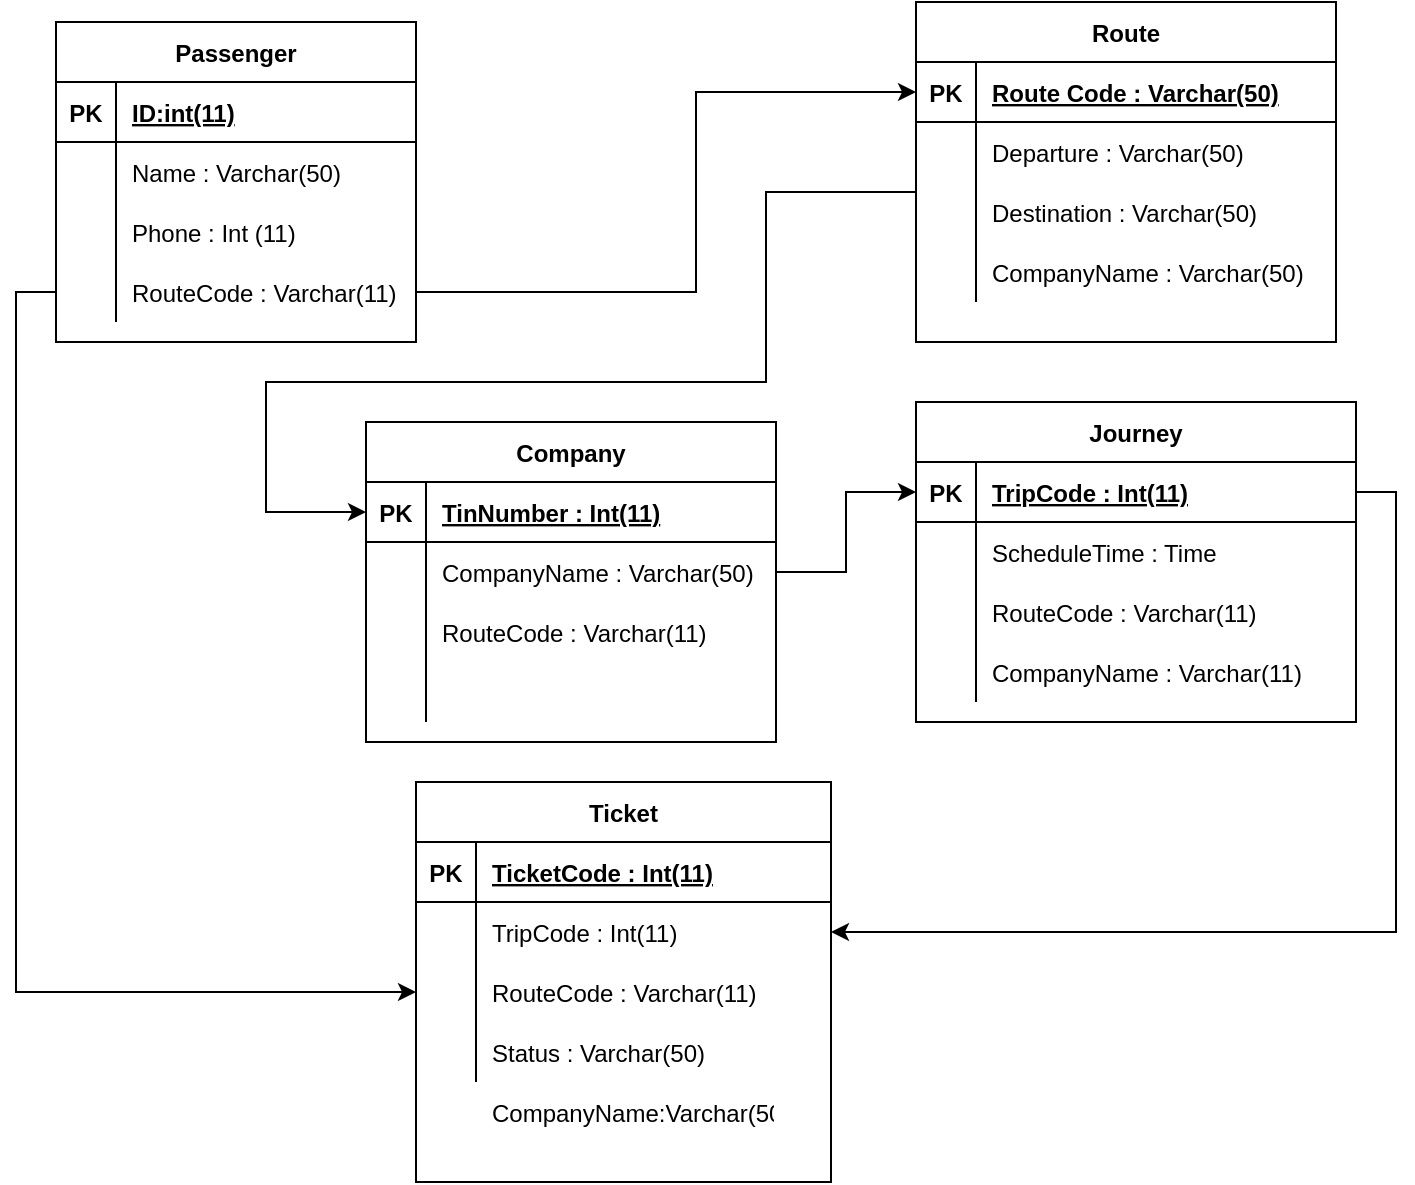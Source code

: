 <mxfile version="14.6.13" type="github">
  <diagram id="k3ZTsZZ2fHjCqm_ODI6S" name="Page-1">
    <mxGraphModel dx="1360" dy="598" grid="1" gridSize="10" guides="1" tooltips="1" connect="1" arrows="1" fold="1" page="1" pageScale="1" pageWidth="2339" pageHeight="3300" math="0" shadow="0">
      <root>
        <mxCell id="0" />
        <mxCell id="1" parent="0" />
        <mxCell id="_PAfrLWKHHTyLRyNxyh0-1" value="Passenger" style="shape=table;startSize=30;container=1;collapsible=1;childLayout=tableLayout;fixedRows=1;rowLines=0;fontStyle=1;align=center;resizeLast=1;" parent="1" vertex="1">
          <mxGeometry x="265" y="130" width="180" height="160" as="geometry" />
        </mxCell>
        <mxCell id="_PAfrLWKHHTyLRyNxyh0-2" value="" style="shape=partialRectangle;collapsible=0;dropTarget=0;pointerEvents=0;fillColor=none;top=0;left=0;bottom=1;right=0;points=[[0,0.5],[1,0.5]];portConstraint=eastwest;" parent="_PAfrLWKHHTyLRyNxyh0-1" vertex="1">
          <mxGeometry y="30" width="180" height="30" as="geometry" />
        </mxCell>
        <mxCell id="_PAfrLWKHHTyLRyNxyh0-3" value="PK" style="shape=partialRectangle;connectable=0;fillColor=none;top=0;left=0;bottom=0;right=0;fontStyle=1;overflow=hidden;" parent="_PAfrLWKHHTyLRyNxyh0-2" vertex="1">
          <mxGeometry width="30" height="30" as="geometry" />
        </mxCell>
        <mxCell id="_PAfrLWKHHTyLRyNxyh0-4" value="ID:int(11)" style="shape=partialRectangle;connectable=0;fillColor=none;top=0;left=0;bottom=0;right=0;align=left;spacingLeft=6;fontStyle=5;overflow=hidden;" parent="_PAfrLWKHHTyLRyNxyh0-2" vertex="1">
          <mxGeometry x="30" width="150" height="30" as="geometry" />
        </mxCell>
        <mxCell id="_PAfrLWKHHTyLRyNxyh0-5" value="" style="shape=partialRectangle;collapsible=0;dropTarget=0;pointerEvents=0;fillColor=none;top=0;left=0;bottom=0;right=0;points=[[0,0.5],[1,0.5]];portConstraint=eastwest;" parent="_PAfrLWKHHTyLRyNxyh0-1" vertex="1">
          <mxGeometry y="60" width="180" height="30" as="geometry" />
        </mxCell>
        <mxCell id="_PAfrLWKHHTyLRyNxyh0-6" value="" style="shape=partialRectangle;connectable=0;fillColor=none;top=0;left=0;bottom=0;right=0;editable=1;overflow=hidden;" parent="_PAfrLWKHHTyLRyNxyh0-5" vertex="1">
          <mxGeometry width="30" height="30" as="geometry" />
        </mxCell>
        <mxCell id="_PAfrLWKHHTyLRyNxyh0-7" value="Name : Varchar(50)" style="shape=partialRectangle;connectable=0;fillColor=none;top=0;left=0;bottom=0;right=0;align=left;spacingLeft=6;overflow=hidden;" parent="_PAfrLWKHHTyLRyNxyh0-5" vertex="1">
          <mxGeometry x="30" width="150" height="30" as="geometry" />
        </mxCell>
        <mxCell id="_PAfrLWKHHTyLRyNxyh0-8" value="" style="shape=partialRectangle;collapsible=0;dropTarget=0;pointerEvents=0;fillColor=none;top=0;left=0;bottom=0;right=0;points=[[0,0.5],[1,0.5]];portConstraint=eastwest;" parent="_PAfrLWKHHTyLRyNxyh0-1" vertex="1">
          <mxGeometry y="90" width="180" height="30" as="geometry" />
        </mxCell>
        <mxCell id="_PAfrLWKHHTyLRyNxyh0-9" value="" style="shape=partialRectangle;connectable=0;fillColor=none;top=0;left=0;bottom=0;right=0;editable=1;overflow=hidden;" parent="_PAfrLWKHHTyLRyNxyh0-8" vertex="1">
          <mxGeometry width="30" height="30" as="geometry" />
        </mxCell>
        <mxCell id="_PAfrLWKHHTyLRyNxyh0-10" value="Phone : Int (11)" style="shape=partialRectangle;connectable=0;fillColor=none;top=0;left=0;bottom=0;right=0;align=left;spacingLeft=6;overflow=hidden;" parent="_PAfrLWKHHTyLRyNxyh0-8" vertex="1">
          <mxGeometry x="30" width="150" height="30" as="geometry" />
        </mxCell>
        <mxCell id="_PAfrLWKHHTyLRyNxyh0-11" value="" style="shape=partialRectangle;collapsible=0;dropTarget=0;pointerEvents=0;fillColor=none;top=0;left=0;bottom=0;right=0;points=[[0,0.5],[1,0.5]];portConstraint=eastwest;" parent="_PAfrLWKHHTyLRyNxyh0-1" vertex="1">
          <mxGeometry y="120" width="180" height="30" as="geometry" />
        </mxCell>
        <mxCell id="_PAfrLWKHHTyLRyNxyh0-12" value="" style="shape=partialRectangle;connectable=0;fillColor=none;top=0;left=0;bottom=0;right=0;editable=1;overflow=hidden;" parent="_PAfrLWKHHTyLRyNxyh0-11" vertex="1">
          <mxGeometry width="30" height="30" as="geometry" />
        </mxCell>
        <mxCell id="_PAfrLWKHHTyLRyNxyh0-13" value="RouteCode : Varchar(11)" style="shape=partialRectangle;connectable=0;fillColor=none;top=0;left=0;bottom=0;right=0;align=left;spacingLeft=6;overflow=hidden;" parent="_PAfrLWKHHTyLRyNxyh0-11" vertex="1">
          <mxGeometry x="30" width="150" height="30" as="geometry" />
        </mxCell>
        <mxCell id="_PAfrLWKHHTyLRyNxyh0-14" value="Route" style="shape=table;startSize=30;container=1;collapsible=1;childLayout=tableLayout;fixedRows=1;rowLines=0;fontStyle=1;align=center;resizeLast=1;" parent="1" vertex="1">
          <mxGeometry x="695" y="120" width="210" height="170" as="geometry" />
        </mxCell>
        <mxCell id="_PAfrLWKHHTyLRyNxyh0-15" value="" style="shape=partialRectangle;collapsible=0;dropTarget=0;pointerEvents=0;fillColor=none;top=0;left=0;bottom=1;right=0;points=[[0,0.5],[1,0.5]];portConstraint=eastwest;" parent="_PAfrLWKHHTyLRyNxyh0-14" vertex="1">
          <mxGeometry y="30" width="210" height="30" as="geometry" />
        </mxCell>
        <mxCell id="_PAfrLWKHHTyLRyNxyh0-16" value="PK" style="shape=partialRectangle;connectable=0;fillColor=none;top=0;left=0;bottom=0;right=0;fontStyle=1;overflow=hidden;" parent="_PAfrLWKHHTyLRyNxyh0-15" vertex="1">
          <mxGeometry width="30" height="30" as="geometry" />
        </mxCell>
        <mxCell id="_PAfrLWKHHTyLRyNxyh0-17" value="Route Code : Varchar(50)" style="shape=partialRectangle;connectable=0;fillColor=none;top=0;left=0;bottom=0;right=0;align=left;spacingLeft=6;fontStyle=5;overflow=hidden;" parent="_PAfrLWKHHTyLRyNxyh0-15" vertex="1">
          <mxGeometry x="30" width="180" height="30" as="geometry" />
        </mxCell>
        <mxCell id="_PAfrLWKHHTyLRyNxyh0-18" value="" style="shape=partialRectangle;collapsible=0;dropTarget=0;pointerEvents=0;fillColor=none;top=0;left=0;bottom=0;right=0;points=[[0,0.5],[1,0.5]];portConstraint=eastwest;" parent="_PAfrLWKHHTyLRyNxyh0-14" vertex="1">
          <mxGeometry y="60" width="210" height="30" as="geometry" />
        </mxCell>
        <mxCell id="_PAfrLWKHHTyLRyNxyh0-19" value="" style="shape=partialRectangle;connectable=0;fillColor=none;top=0;left=0;bottom=0;right=0;editable=1;overflow=hidden;" parent="_PAfrLWKHHTyLRyNxyh0-18" vertex="1">
          <mxGeometry width="30" height="30" as="geometry" />
        </mxCell>
        <mxCell id="_PAfrLWKHHTyLRyNxyh0-20" value="Departure : Varchar(50)" style="shape=partialRectangle;connectable=0;fillColor=none;top=0;left=0;bottom=0;right=0;align=left;spacingLeft=6;overflow=hidden;" parent="_PAfrLWKHHTyLRyNxyh0-18" vertex="1">
          <mxGeometry x="30" width="180" height="30" as="geometry" />
        </mxCell>
        <mxCell id="_PAfrLWKHHTyLRyNxyh0-21" value="" style="shape=partialRectangle;collapsible=0;dropTarget=0;pointerEvents=0;fillColor=none;top=0;left=0;bottom=0;right=0;points=[[0,0.5],[1,0.5]];portConstraint=eastwest;" parent="_PAfrLWKHHTyLRyNxyh0-14" vertex="1">
          <mxGeometry y="90" width="210" height="30" as="geometry" />
        </mxCell>
        <mxCell id="_PAfrLWKHHTyLRyNxyh0-22" value="" style="shape=partialRectangle;connectable=0;fillColor=none;top=0;left=0;bottom=0;right=0;editable=1;overflow=hidden;" parent="_PAfrLWKHHTyLRyNxyh0-21" vertex="1">
          <mxGeometry width="30" height="30" as="geometry" />
        </mxCell>
        <mxCell id="_PAfrLWKHHTyLRyNxyh0-23" value="Destination : Varchar(50)" style="shape=partialRectangle;connectable=0;fillColor=none;top=0;left=0;bottom=0;right=0;align=left;spacingLeft=6;overflow=hidden;" parent="_PAfrLWKHHTyLRyNxyh0-21" vertex="1">
          <mxGeometry x="30" width="180" height="30" as="geometry" />
        </mxCell>
        <mxCell id="_PAfrLWKHHTyLRyNxyh0-24" value="" style="shape=partialRectangle;collapsible=0;dropTarget=0;pointerEvents=0;fillColor=none;top=0;left=0;bottom=0;right=0;points=[[0,0.5],[1,0.5]];portConstraint=eastwest;" parent="_PAfrLWKHHTyLRyNxyh0-14" vertex="1">
          <mxGeometry y="120" width="210" height="30" as="geometry" />
        </mxCell>
        <mxCell id="_PAfrLWKHHTyLRyNxyh0-25" value="" style="shape=partialRectangle;connectable=0;fillColor=none;top=0;left=0;bottom=0;right=0;editable=1;overflow=hidden;" parent="_PAfrLWKHHTyLRyNxyh0-24" vertex="1">
          <mxGeometry width="30" height="30" as="geometry" />
        </mxCell>
        <mxCell id="_PAfrLWKHHTyLRyNxyh0-26" value="CompanyName : Varchar(50)" style="shape=partialRectangle;connectable=0;fillColor=none;top=0;left=0;bottom=0;right=0;align=left;spacingLeft=6;overflow=hidden;" parent="_PAfrLWKHHTyLRyNxyh0-24" vertex="1">
          <mxGeometry x="30" width="180" height="30" as="geometry" />
        </mxCell>
        <mxCell id="_PAfrLWKHHTyLRyNxyh0-30" value="Company" style="shape=table;startSize=30;container=1;collapsible=1;childLayout=tableLayout;fixedRows=1;rowLines=0;fontStyle=1;align=center;resizeLast=1;" parent="1" vertex="1">
          <mxGeometry x="420" y="330" width="205" height="160" as="geometry" />
        </mxCell>
        <mxCell id="_PAfrLWKHHTyLRyNxyh0-31" value="" style="shape=partialRectangle;collapsible=0;dropTarget=0;pointerEvents=0;fillColor=none;top=0;left=0;bottom=1;right=0;points=[[0,0.5],[1,0.5]];portConstraint=eastwest;" parent="_PAfrLWKHHTyLRyNxyh0-30" vertex="1">
          <mxGeometry y="30" width="205" height="30" as="geometry" />
        </mxCell>
        <mxCell id="_PAfrLWKHHTyLRyNxyh0-32" value="PK" style="shape=partialRectangle;connectable=0;fillColor=none;top=0;left=0;bottom=0;right=0;fontStyle=1;overflow=hidden;" parent="_PAfrLWKHHTyLRyNxyh0-31" vertex="1">
          <mxGeometry width="30" height="30" as="geometry" />
        </mxCell>
        <mxCell id="_PAfrLWKHHTyLRyNxyh0-33" value="TinNumber : Int(11)" style="shape=partialRectangle;connectable=0;fillColor=none;top=0;left=0;bottom=0;right=0;align=left;spacingLeft=6;fontStyle=5;overflow=hidden;" parent="_PAfrLWKHHTyLRyNxyh0-31" vertex="1">
          <mxGeometry x="30" width="175" height="30" as="geometry" />
        </mxCell>
        <mxCell id="_PAfrLWKHHTyLRyNxyh0-34" value="" style="shape=partialRectangle;collapsible=0;dropTarget=0;pointerEvents=0;fillColor=none;top=0;left=0;bottom=0;right=0;points=[[0,0.5],[1,0.5]];portConstraint=eastwest;" parent="_PAfrLWKHHTyLRyNxyh0-30" vertex="1">
          <mxGeometry y="60" width="205" height="30" as="geometry" />
        </mxCell>
        <mxCell id="_PAfrLWKHHTyLRyNxyh0-35" value="" style="shape=partialRectangle;connectable=0;fillColor=none;top=0;left=0;bottom=0;right=0;editable=1;overflow=hidden;" parent="_PAfrLWKHHTyLRyNxyh0-34" vertex="1">
          <mxGeometry width="30" height="30" as="geometry" />
        </mxCell>
        <mxCell id="_PAfrLWKHHTyLRyNxyh0-36" value="CompanyName : Varchar(50)" style="shape=partialRectangle;connectable=0;fillColor=none;top=0;left=0;bottom=0;right=0;align=left;spacingLeft=6;overflow=hidden;" parent="_PAfrLWKHHTyLRyNxyh0-34" vertex="1">
          <mxGeometry x="30" width="175" height="30" as="geometry" />
        </mxCell>
        <mxCell id="_PAfrLWKHHTyLRyNxyh0-37" value="" style="shape=partialRectangle;collapsible=0;dropTarget=0;pointerEvents=0;fillColor=none;top=0;left=0;bottom=0;right=0;points=[[0,0.5],[1,0.5]];portConstraint=eastwest;" parent="_PAfrLWKHHTyLRyNxyh0-30" vertex="1">
          <mxGeometry y="90" width="205" height="30" as="geometry" />
        </mxCell>
        <mxCell id="_PAfrLWKHHTyLRyNxyh0-38" value="" style="shape=partialRectangle;connectable=0;fillColor=none;top=0;left=0;bottom=0;right=0;editable=1;overflow=hidden;" parent="_PAfrLWKHHTyLRyNxyh0-37" vertex="1">
          <mxGeometry width="30" height="30" as="geometry" />
        </mxCell>
        <mxCell id="_PAfrLWKHHTyLRyNxyh0-39" value="RouteCode : Varchar(11)" style="shape=partialRectangle;connectable=0;fillColor=none;top=0;left=0;bottom=0;right=0;align=left;spacingLeft=6;overflow=hidden;" parent="_PAfrLWKHHTyLRyNxyh0-37" vertex="1">
          <mxGeometry x="30" width="175" height="30" as="geometry" />
        </mxCell>
        <mxCell id="_PAfrLWKHHTyLRyNxyh0-40" value="" style="shape=partialRectangle;collapsible=0;dropTarget=0;pointerEvents=0;fillColor=none;top=0;left=0;bottom=0;right=0;points=[[0,0.5],[1,0.5]];portConstraint=eastwest;" parent="_PAfrLWKHHTyLRyNxyh0-30" vertex="1">
          <mxGeometry y="120" width="205" height="30" as="geometry" />
        </mxCell>
        <mxCell id="_PAfrLWKHHTyLRyNxyh0-41" value="" style="shape=partialRectangle;connectable=0;fillColor=none;top=0;left=0;bottom=0;right=0;editable=1;overflow=hidden;" parent="_PAfrLWKHHTyLRyNxyh0-40" vertex="1">
          <mxGeometry width="30" height="30" as="geometry" />
        </mxCell>
        <mxCell id="_PAfrLWKHHTyLRyNxyh0-42" value="" style="shape=partialRectangle;connectable=0;fillColor=none;top=0;left=0;bottom=0;right=0;align=left;spacingLeft=6;overflow=hidden;" parent="_PAfrLWKHHTyLRyNxyh0-40" vertex="1">
          <mxGeometry x="30" width="175" height="30" as="geometry" />
        </mxCell>
        <mxCell id="_PAfrLWKHHTyLRyNxyh0-43" value="Journey" style="shape=table;startSize=30;container=1;collapsible=1;childLayout=tableLayout;fixedRows=1;rowLines=0;fontStyle=1;align=center;resizeLast=1;" parent="1" vertex="1">
          <mxGeometry x="695" y="320" width="220" height="160" as="geometry" />
        </mxCell>
        <mxCell id="_PAfrLWKHHTyLRyNxyh0-44" value="" style="shape=partialRectangle;collapsible=0;dropTarget=0;pointerEvents=0;fillColor=none;top=0;left=0;bottom=1;right=0;points=[[0,0.5],[1,0.5]];portConstraint=eastwest;" parent="_PAfrLWKHHTyLRyNxyh0-43" vertex="1">
          <mxGeometry y="30" width="220" height="30" as="geometry" />
        </mxCell>
        <mxCell id="_PAfrLWKHHTyLRyNxyh0-45" value="PK" style="shape=partialRectangle;connectable=0;fillColor=none;top=0;left=0;bottom=0;right=0;fontStyle=1;overflow=hidden;" parent="_PAfrLWKHHTyLRyNxyh0-44" vertex="1">
          <mxGeometry width="30" height="30" as="geometry" />
        </mxCell>
        <mxCell id="_PAfrLWKHHTyLRyNxyh0-46" value="TripCode : Int(11)" style="shape=partialRectangle;connectable=0;fillColor=none;top=0;left=0;bottom=0;right=0;align=left;spacingLeft=6;fontStyle=5;overflow=hidden;" parent="_PAfrLWKHHTyLRyNxyh0-44" vertex="1">
          <mxGeometry x="30" width="190" height="30" as="geometry" />
        </mxCell>
        <mxCell id="_PAfrLWKHHTyLRyNxyh0-47" value="" style="shape=partialRectangle;collapsible=0;dropTarget=0;pointerEvents=0;fillColor=none;top=0;left=0;bottom=0;right=0;points=[[0,0.5],[1,0.5]];portConstraint=eastwest;" parent="_PAfrLWKHHTyLRyNxyh0-43" vertex="1">
          <mxGeometry y="60" width="220" height="30" as="geometry" />
        </mxCell>
        <mxCell id="_PAfrLWKHHTyLRyNxyh0-48" value="" style="shape=partialRectangle;connectable=0;fillColor=none;top=0;left=0;bottom=0;right=0;editable=1;overflow=hidden;" parent="_PAfrLWKHHTyLRyNxyh0-47" vertex="1">
          <mxGeometry width="30" height="30" as="geometry" />
        </mxCell>
        <mxCell id="_PAfrLWKHHTyLRyNxyh0-49" value="ScheduleTime : Time" style="shape=partialRectangle;connectable=0;fillColor=none;top=0;left=0;bottom=0;right=0;align=left;spacingLeft=6;overflow=hidden;" parent="_PAfrLWKHHTyLRyNxyh0-47" vertex="1">
          <mxGeometry x="30" width="190" height="30" as="geometry" />
        </mxCell>
        <mxCell id="_PAfrLWKHHTyLRyNxyh0-50" value="" style="shape=partialRectangle;collapsible=0;dropTarget=0;pointerEvents=0;fillColor=none;top=0;left=0;bottom=0;right=0;points=[[0,0.5],[1,0.5]];portConstraint=eastwest;" parent="_PAfrLWKHHTyLRyNxyh0-43" vertex="1">
          <mxGeometry y="90" width="220" height="30" as="geometry" />
        </mxCell>
        <mxCell id="_PAfrLWKHHTyLRyNxyh0-51" value="" style="shape=partialRectangle;connectable=0;fillColor=none;top=0;left=0;bottom=0;right=0;editable=1;overflow=hidden;" parent="_PAfrLWKHHTyLRyNxyh0-50" vertex="1">
          <mxGeometry width="30" height="30" as="geometry" />
        </mxCell>
        <mxCell id="_PAfrLWKHHTyLRyNxyh0-52" value="RouteCode : Varchar(11)" style="shape=partialRectangle;connectable=0;fillColor=none;top=0;left=0;bottom=0;right=0;align=left;spacingLeft=6;overflow=hidden;" parent="_PAfrLWKHHTyLRyNxyh0-50" vertex="1">
          <mxGeometry x="30" width="190" height="30" as="geometry" />
        </mxCell>
        <mxCell id="_PAfrLWKHHTyLRyNxyh0-53" value="" style="shape=partialRectangle;collapsible=0;dropTarget=0;pointerEvents=0;fillColor=none;top=0;left=0;bottom=0;right=0;points=[[0,0.5],[1,0.5]];portConstraint=eastwest;" parent="_PAfrLWKHHTyLRyNxyh0-43" vertex="1">
          <mxGeometry y="120" width="220" height="30" as="geometry" />
        </mxCell>
        <mxCell id="_PAfrLWKHHTyLRyNxyh0-54" value="" style="shape=partialRectangle;connectable=0;fillColor=none;top=0;left=0;bottom=0;right=0;editable=1;overflow=hidden;" parent="_PAfrLWKHHTyLRyNxyh0-53" vertex="1">
          <mxGeometry width="30" height="30" as="geometry" />
        </mxCell>
        <mxCell id="_PAfrLWKHHTyLRyNxyh0-55" value="CompanyName : Varchar(11)" style="shape=partialRectangle;connectable=0;fillColor=none;top=0;left=0;bottom=0;right=0;align=left;spacingLeft=6;overflow=hidden;" parent="_PAfrLWKHHTyLRyNxyh0-53" vertex="1">
          <mxGeometry x="30" width="190" height="30" as="geometry" />
        </mxCell>
        <mxCell id="_PAfrLWKHHTyLRyNxyh0-56" style="edgeStyle=orthogonalEdgeStyle;rounded=0;orthogonalLoop=1;jettySize=auto;html=1;exitX=1;exitY=0.5;exitDx=0;exitDy=0;entryX=0;entryY=0.5;entryDx=0;entryDy=0;" parent="1" source="_PAfrLWKHHTyLRyNxyh0-11" target="_PAfrLWKHHTyLRyNxyh0-15" edge="1">
          <mxGeometry relative="1" as="geometry">
            <Array as="points">
              <mxPoint x="585" y="265" />
              <mxPoint x="585" y="165" />
            </Array>
          </mxGeometry>
        </mxCell>
        <mxCell id="_PAfrLWKHHTyLRyNxyh0-57" style="edgeStyle=orthogonalEdgeStyle;rounded=0;orthogonalLoop=1;jettySize=auto;html=1;exitX=0;exitY=0.5;exitDx=0;exitDy=0;entryX=0;entryY=0.5;entryDx=0;entryDy=0;" parent="1" source="_PAfrLWKHHTyLRyNxyh0-24" target="_PAfrLWKHHTyLRyNxyh0-31" edge="1">
          <mxGeometry relative="1" as="geometry">
            <Array as="points">
              <mxPoint x="695" y="215" />
              <mxPoint x="620" y="215" />
              <mxPoint x="620" y="310" />
              <mxPoint x="370" y="310" />
              <mxPoint x="370" y="375" />
            </Array>
          </mxGeometry>
        </mxCell>
        <mxCell id="_PAfrLWKHHTyLRyNxyh0-58" style="edgeStyle=orthogonalEdgeStyle;rounded=0;orthogonalLoop=1;jettySize=auto;html=1;exitX=1;exitY=0.5;exitDx=0;exitDy=0;entryX=0;entryY=0.5;entryDx=0;entryDy=0;" parent="1" source="_PAfrLWKHHTyLRyNxyh0-34" target="_PAfrLWKHHTyLRyNxyh0-44" edge="1">
          <mxGeometry relative="1" as="geometry" />
        </mxCell>
        <mxCell id="JBSYBSq5ov4Ee-U6gWMv-1" value="Ticket" style="shape=table;startSize=30;container=1;collapsible=1;childLayout=tableLayout;fixedRows=1;rowLines=0;fontStyle=1;align=center;resizeLast=1;" vertex="1" parent="1">
          <mxGeometry x="445" y="510" width="207.5" height="200" as="geometry" />
        </mxCell>
        <mxCell id="JBSYBSq5ov4Ee-U6gWMv-2" value="" style="shape=partialRectangle;collapsible=0;dropTarget=0;pointerEvents=0;fillColor=none;top=0;left=0;bottom=1;right=0;points=[[0,0.5],[1,0.5]];portConstraint=eastwest;" vertex="1" parent="JBSYBSq5ov4Ee-U6gWMv-1">
          <mxGeometry y="30" width="207.5" height="30" as="geometry" />
        </mxCell>
        <mxCell id="JBSYBSq5ov4Ee-U6gWMv-3" value="PK" style="shape=partialRectangle;connectable=0;fillColor=none;top=0;left=0;bottom=0;right=0;fontStyle=1;overflow=hidden;" vertex="1" parent="JBSYBSq5ov4Ee-U6gWMv-2">
          <mxGeometry width="30" height="30" as="geometry" />
        </mxCell>
        <mxCell id="JBSYBSq5ov4Ee-U6gWMv-4" value="TicketCode : Int(11)" style="shape=partialRectangle;connectable=0;fillColor=none;top=0;left=0;bottom=0;right=0;align=left;spacingLeft=6;fontStyle=5;overflow=hidden;" vertex="1" parent="JBSYBSq5ov4Ee-U6gWMv-2">
          <mxGeometry x="30" width="177.5" height="30" as="geometry" />
        </mxCell>
        <mxCell id="JBSYBSq5ov4Ee-U6gWMv-5" value="" style="shape=partialRectangle;collapsible=0;dropTarget=0;pointerEvents=0;fillColor=none;top=0;left=0;bottom=0;right=0;points=[[0,0.5],[1,0.5]];portConstraint=eastwest;" vertex="1" parent="JBSYBSq5ov4Ee-U6gWMv-1">
          <mxGeometry y="60" width="207.5" height="30" as="geometry" />
        </mxCell>
        <mxCell id="JBSYBSq5ov4Ee-U6gWMv-6" value="" style="shape=partialRectangle;connectable=0;fillColor=none;top=0;left=0;bottom=0;right=0;editable=1;overflow=hidden;" vertex="1" parent="JBSYBSq5ov4Ee-U6gWMv-5">
          <mxGeometry width="30" height="30" as="geometry" />
        </mxCell>
        <mxCell id="JBSYBSq5ov4Ee-U6gWMv-7" value="TripCode : Int(11)" style="shape=partialRectangle;connectable=0;fillColor=none;top=0;left=0;bottom=0;right=0;align=left;spacingLeft=6;overflow=hidden;" vertex="1" parent="JBSYBSq5ov4Ee-U6gWMv-5">
          <mxGeometry x="30" width="177.5" height="30" as="geometry" />
        </mxCell>
        <mxCell id="JBSYBSq5ov4Ee-U6gWMv-8" value="" style="shape=partialRectangle;collapsible=0;dropTarget=0;pointerEvents=0;fillColor=none;top=0;left=0;bottom=0;right=0;points=[[0,0.5],[1,0.5]];portConstraint=eastwest;" vertex="1" parent="JBSYBSq5ov4Ee-U6gWMv-1">
          <mxGeometry y="90" width="207.5" height="30" as="geometry" />
        </mxCell>
        <mxCell id="JBSYBSq5ov4Ee-U6gWMv-9" value="" style="shape=partialRectangle;connectable=0;fillColor=none;top=0;left=0;bottom=0;right=0;editable=1;overflow=hidden;" vertex="1" parent="JBSYBSq5ov4Ee-U6gWMv-8">
          <mxGeometry width="30" height="30" as="geometry" />
        </mxCell>
        <mxCell id="JBSYBSq5ov4Ee-U6gWMv-10" value="RouteCode : Varchar(11)" style="shape=partialRectangle;connectable=0;fillColor=none;top=0;left=0;bottom=0;right=0;align=left;spacingLeft=6;overflow=hidden;" vertex="1" parent="JBSYBSq5ov4Ee-U6gWMv-8">
          <mxGeometry x="30" width="177.5" height="30" as="geometry" />
        </mxCell>
        <mxCell id="JBSYBSq5ov4Ee-U6gWMv-11" value="" style="shape=partialRectangle;collapsible=0;dropTarget=0;pointerEvents=0;fillColor=none;top=0;left=0;bottom=0;right=0;points=[[0,0.5],[1,0.5]];portConstraint=eastwest;" vertex="1" parent="JBSYBSq5ov4Ee-U6gWMv-1">
          <mxGeometry y="120" width="207.5" height="30" as="geometry" />
        </mxCell>
        <mxCell id="JBSYBSq5ov4Ee-U6gWMv-12" value="" style="shape=partialRectangle;connectable=0;fillColor=none;top=0;left=0;bottom=0;right=0;editable=1;overflow=hidden;" vertex="1" parent="JBSYBSq5ov4Ee-U6gWMv-11">
          <mxGeometry width="30" height="30" as="geometry" />
        </mxCell>
        <mxCell id="JBSYBSq5ov4Ee-U6gWMv-13" value="Status : Varchar(50)" style="shape=partialRectangle;connectable=0;fillColor=none;top=0;left=0;bottom=0;right=0;align=left;spacingLeft=6;overflow=hidden;" vertex="1" parent="JBSYBSq5ov4Ee-U6gWMv-11">
          <mxGeometry x="30" width="177.5" height="30" as="geometry" />
        </mxCell>
        <mxCell id="JBSYBSq5ov4Ee-U6gWMv-15" style="edgeStyle=orthogonalEdgeStyle;rounded=0;orthogonalLoop=1;jettySize=auto;html=1;exitX=1;exitY=0.5;exitDx=0;exitDy=0;entryX=1;entryY=0.5;entryDx=0;entryDy=0;" edge="1" parent="1" source="_PAfrLWKHHTyLRyNxyh0-44" target="JBSYBSq5ov4Ee-U6gWMv-5">
          <mxGeometry relative="1" as="geometry" />
        </mxCell>
        <mxCell id="JBSYBSq5ov4Ee-U6gWMv-16" style="edgeStyle=orthogonalEdgeStyle;rounded=0;orthogonalLoop=1;jettySize=auto;html=1;exitX=0;exitY=0.5;exitDx=0;exitDy=0;" edge="1" parent="1" source="_PAfrLWKHHTyLRyNxyh0-11" target="JBSYBSq5ov4Ee-U6gWMv-8">
          <mxGeometry relative="1" as="geometry" />
        </mxCell>
        <mxCell id="JBSYBSq5ov4Ee-U6gWMv-17" value="CompanyName:Varchar(50)" style="shape=partialRectangle;connectable=0;fillColor=none;top=0;left=0;bottom=0;right=0;align=left;spacingLeft=6;overflow=hidden;" vertex="1" parent="1">
          <mxGeometry x="475" y="660" width="150" height="30" as="geometry" />
        </mxCell>
      </root>
    </mxGraphModel>
  </diagram>
</mxfile>

